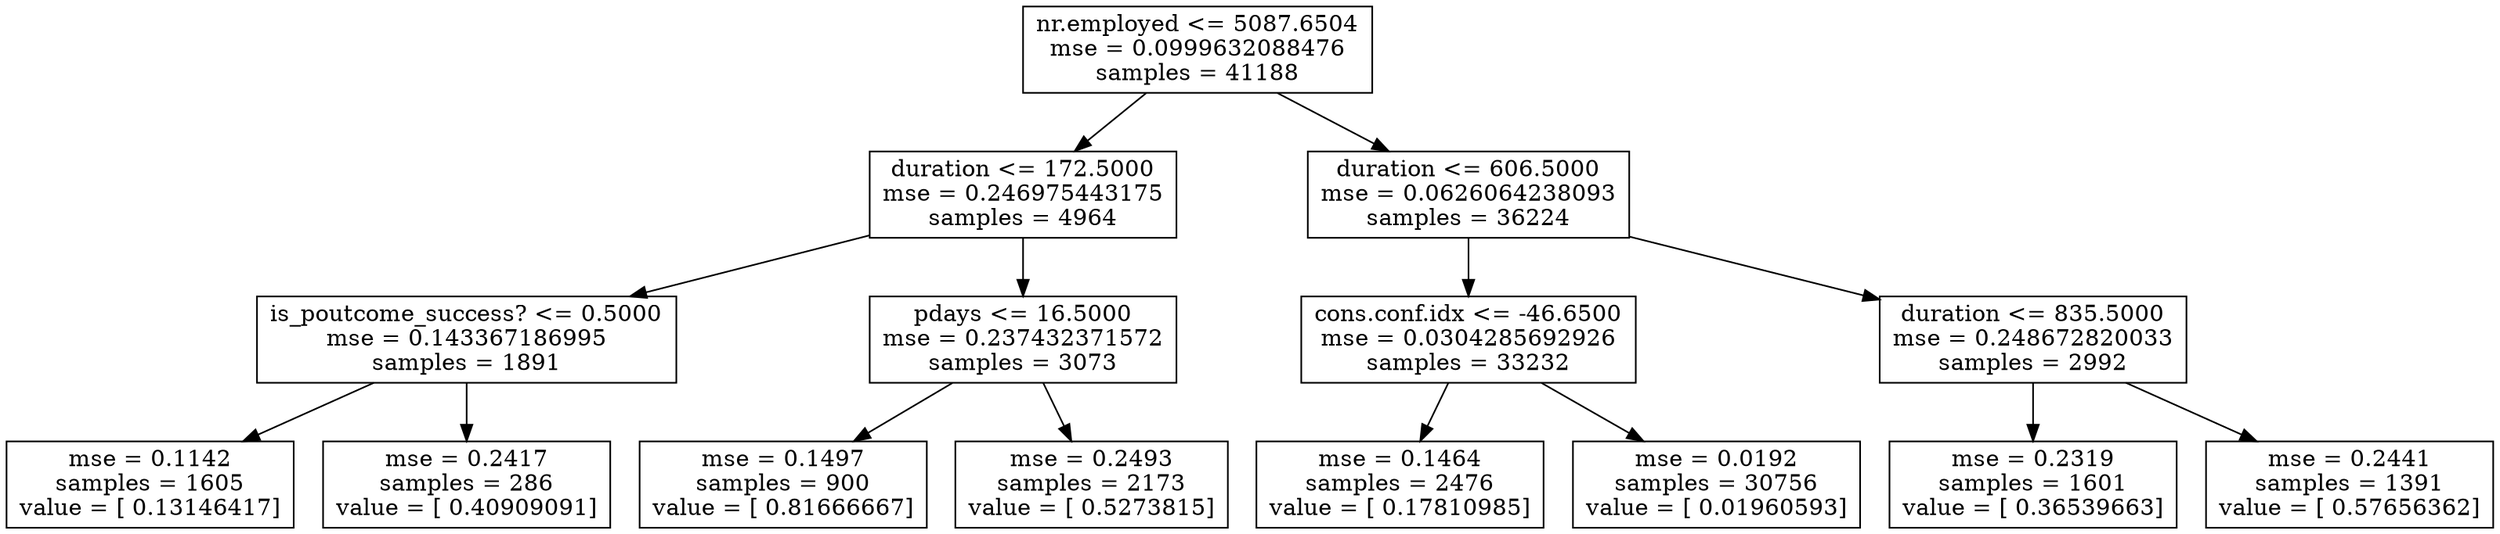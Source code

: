 digraph Tree {
0 [label="nr.employed <= 5087.6504\nmse = 0.0999632088476\nsamples = 41188", shape="box"] ;
1 [label="duration <= 172.5000\nmse = 0.246975443175\nsamples = 4964", shape="box"] ;
0 -> 1 ;
2 [label="is_poutcome_success? <= 0.5000\nmse = 0.143367186995\nsamples = 1891", shape="box"] ;
1 -> 2 ;
3 [label="mse = 0.1142\nsamples = 1605\nvalue = [ 0.13146417]", shape="box"] ;
2 -> 3 ;
4 [label="mse = 0.2417\nsamples = 286\nvalue = [ 0.40909091]", shape="box"] ;
2 -> 4 ;
5 [label="pdays <= 16.5000\nmse = 0.237432371572\nsamples = 3073", shape="box"] ;
1 -> 5 ;
6 [label="mse = 0.1497\nsamples = 900\nvalue = [ 0.81666667]", shape="box"] ;
5 -> 6 ;
7 [label="mse = 0.2493\nsamples = 2173\nvalue = [ 0.5273815]", shape="box"] ;
5 -> 7 ;
8 [label="duration <= 606.5000\nmse = 0.0626064238093\nsamples = 36224", shape="box"] ;
0 -> 8 ;
9 [label="cons.conf.idx <= -46.6500\nmse = 0.0304285692926\nsamples = 33232", shape="box"] ;
8 -> 9 ;
10 [label="mse = 0.1464\nsamples = 2476\nvalue = [ 0.17810985]", shape="box"] ;
9 -> 10 ;
11 [label="mse = 0.0192\nsamples = 30756\nvalue = [ 0.01960593]", shape="box"] ;
9 -> 11 ;
12 [label="duration <= 835.5000\nmse = 0.248672820033\nsamples = 2992", shape="box"] ;
8 -> 12 ;
13 [label="mse = 0.2319\nsamples = 1601\nvalue = [ 0.36539663]", shape="box"] ;
12 -> 13 ;
14 [label="mse = 0.2441\nsamples = 1391\nvalue = [ 0.57656362]", shape="box"] ;
12 -> 14 ;
}